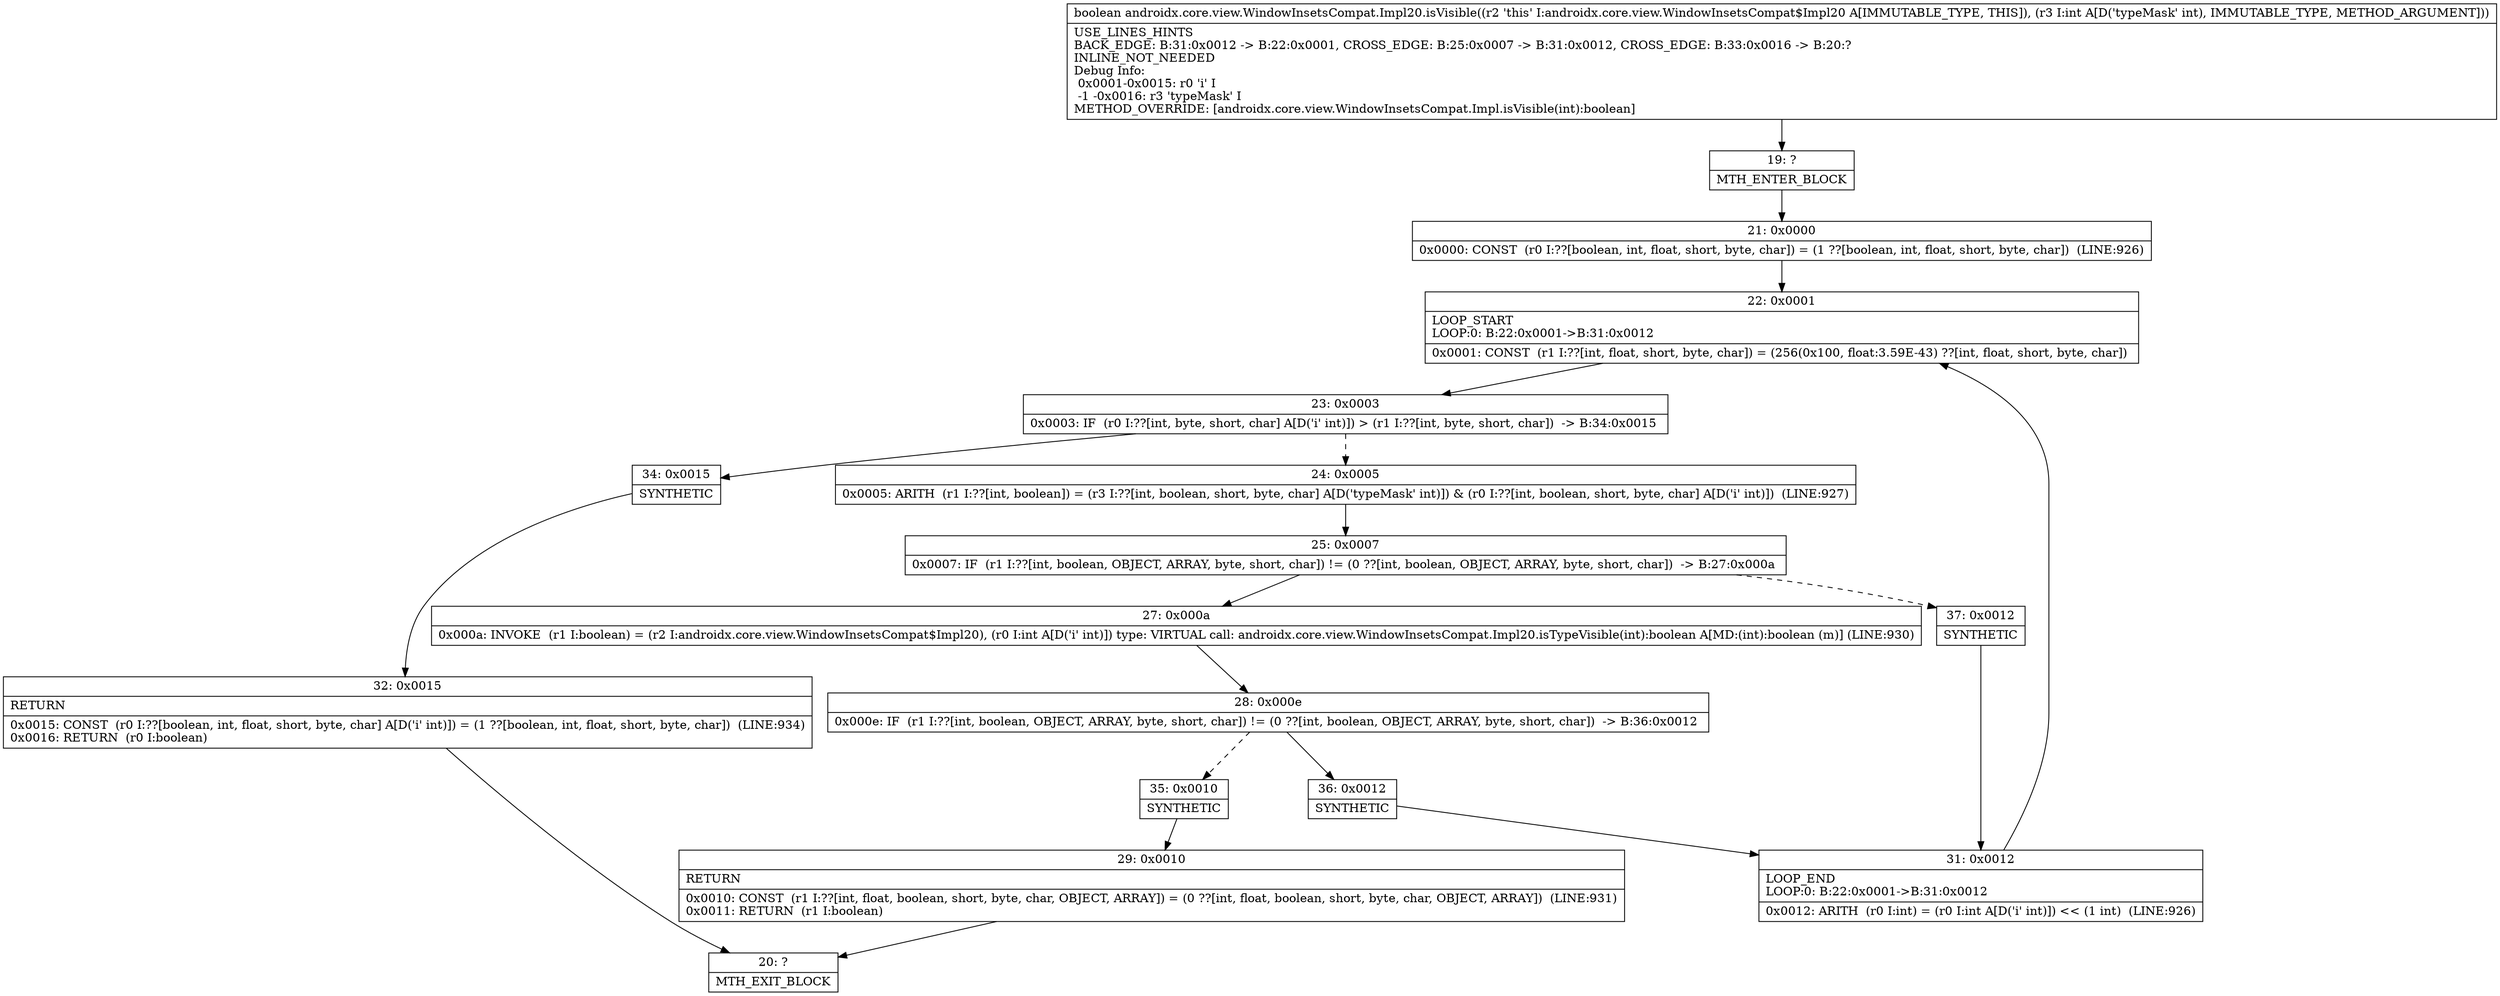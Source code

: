 digraph "CFG forandroidx.core.view.WindowInsetsCompat.Impl20.isVisible(I)Z" {
Node_19 [shape=record,label="{19\:\ ?|MTH_ENTER_BLOCK\l}"];
Node_21 [shape=record,label="{21\:\ 0x0000|0x0000: CONST  (r0 I:??[boolean, int, float, short, byte, char]) = (1 ??[boolean, int, float, short, byte, char])  (LINE:926)\l}"];
Node_22 [shape=record,label="{22\:\ 0x0001|LOOP_START\lLOOP:0: B:22:0x0001\-\>B:31:0x0012\l|0x0001: CONST  (r1 I:??[int, float, short, byte, char]) = (256(0x100, float:3.59E\-43) ??[int, float, short, byte, char]) \l}"];
Node_23 [shape=record,label="{23\:\ 0x0003|0x0003: IF  (r0 I:??[int, byte, short, char] A[D('i' int)]) \> (r1 I:??[int, byte, short, char])  \-\> B:34:0x0015 \l}"];
Node_24 [shape=record,label="{24\:\ 0x0005|0x0005: ARITH  (r1 I:??[int, boolean]) = (r3 I:??[int, boolean, short, byte, char] A[D('typeMask' int)]) & (r0 I:??[int, boolean, short, byte, char] A[D('i' int)])  (LINE:927)\l}"];
Node_25 [shape=record,label="{25\:\ 0x0007|0x0007: IF  (r1 I:??[int, boolean, OBJECT, ARRAY, byte, short, char]) != (0 ??[int, boolean, OBJECT, ARRAY, byte, short, char])  \-\> B:27:0x000a \l}"];
Node_27 [shape=record,label="{27\:\ 0x000a|0x000a: INVOKE  (r1 I:boolean) = (r2 I:androidx.core.view.WindowInsetsCompat$Impl20), (r0 I:int A[D('i' int)]) type: VIRTUAL call: androidx.core.view.WindowInsetsCompat.Impl20.isTypeVisible(int):boolean A[MD:(int):boolean (m)] (LINE:930)\l}"];
Node_28 [shape=record,label="{28\:\ 0x000e|0x000e: IF  (r1 I:??[int, boolean, OBJECT, ARRAY, byte, short, char]) != (0 ??[int, boolean, OBJECT, ARRAY, byte, short, char])  \-\> B:36:0x0012 \l}"];
Node_35 [shape=record,label="{35\:\ 0x0010|SYNTHETIC\l}"];
Node_29 [shape=record,label="{29\:\ 0x0010|RETURN\l|0x0010: CONST  (r1 I:??[int, float, boolean, short, byte, char, OBJECT, ARRAY]) = (0 ??[int, float, boolean, short, byte, char, OBJECT, ARRAY])  (LINE:931)\l0x0011: RETURN  (r1 I:boolean) \l}"];
Node_20 [shape=record,label="{20\:\ ?|MTH_EXIT_BLOCK\l}"];
Node_36 [shape=record,label="{36\:\ 0x0012|SYNTHETIC\l}"];
Node_31 [shape=record,label="{31\:\ 0x0012|LOOP_END\lLOOP:0: B:22:0x0001\-\>B:31:0x0012\l|0x0012: ARITH  (r0 I:int) = (r0 I:int A[D('i' int)]) \<\< (1 int)  (LINE:926)\l}"];
Node_37 [shape=record,label="{37\:\ 0x0012|SYNTHETIC\l}"];
Node_34 [shape=record,label="{34\:\ 0x0015|SYNTHETIC\l}"];
Node_32 [shape=record,label="{32\:\ 0x0015|RETURN\l|0x0015: CONST  (r0 I:??[boolean, int, float, short, byte, char] A[D('i' int)]) = (1 ??[boolean, int, float, short, byte, char])  (LINE:934)\l0x0016: RETURN  (r0 I:boolean) \l}"];
MethodNode[shape=record,label="{boolean androidx.core.view.WindowInsetsCompat.Impl20.isVisible((r2 'this' I:androidx.core.view.WindowInsetsCompat$Impl20 A[IMMUTABLE_TYPE, THIS]), (r3 I:int A[D('typeMask' int), IMMUTABLE_TYPE, METHOD_ARGUMENT]))  | USE_LINES_HINTS\lBACK_EDGE: B:31:0x0012 \-\> B:22:0x0001, CROSS_EDGE: B:25:0x0007 \-\> B:31:0x0012, CROSS_EDGE: B:33:0x0016 \-\> B:20:?\lINLINE_NOT_NEEDED\lDebug Info:\l  0x0001\-0x0015: r0 'i' I\l  \-1 \-0x0016: r3 'typeMask' I\lMETHOD_OVERRIDE: [androidx.core.view.WindowInsetsCompat.Impl.isVisible(int):boolean]\l}"];
MethodNode -> Node_19;Node_19 -> Node_21;
Node_21 -> Node_22;
Node_22 -> Node_23;
Node_23 -> Node_24[style=dashed];
Node_23 -> Node_34;
Node_24 -> Node_25;
Node_25 -> Node_27;
Node_25 -> Node_37[style=dashed];
Node_27 -> Node_28;
Node_28 -> Node_35[style=dashed];
Node_28 -> Node_36;
Node_35 -> Node_29;
Node_29 -> Node_20;
Node_36 -> Node_31;
Node_31 -> Node_22;
Node_37 -> Node_31;
Node_34 -> Node_32;
Node_32 -> Node_20;
}

